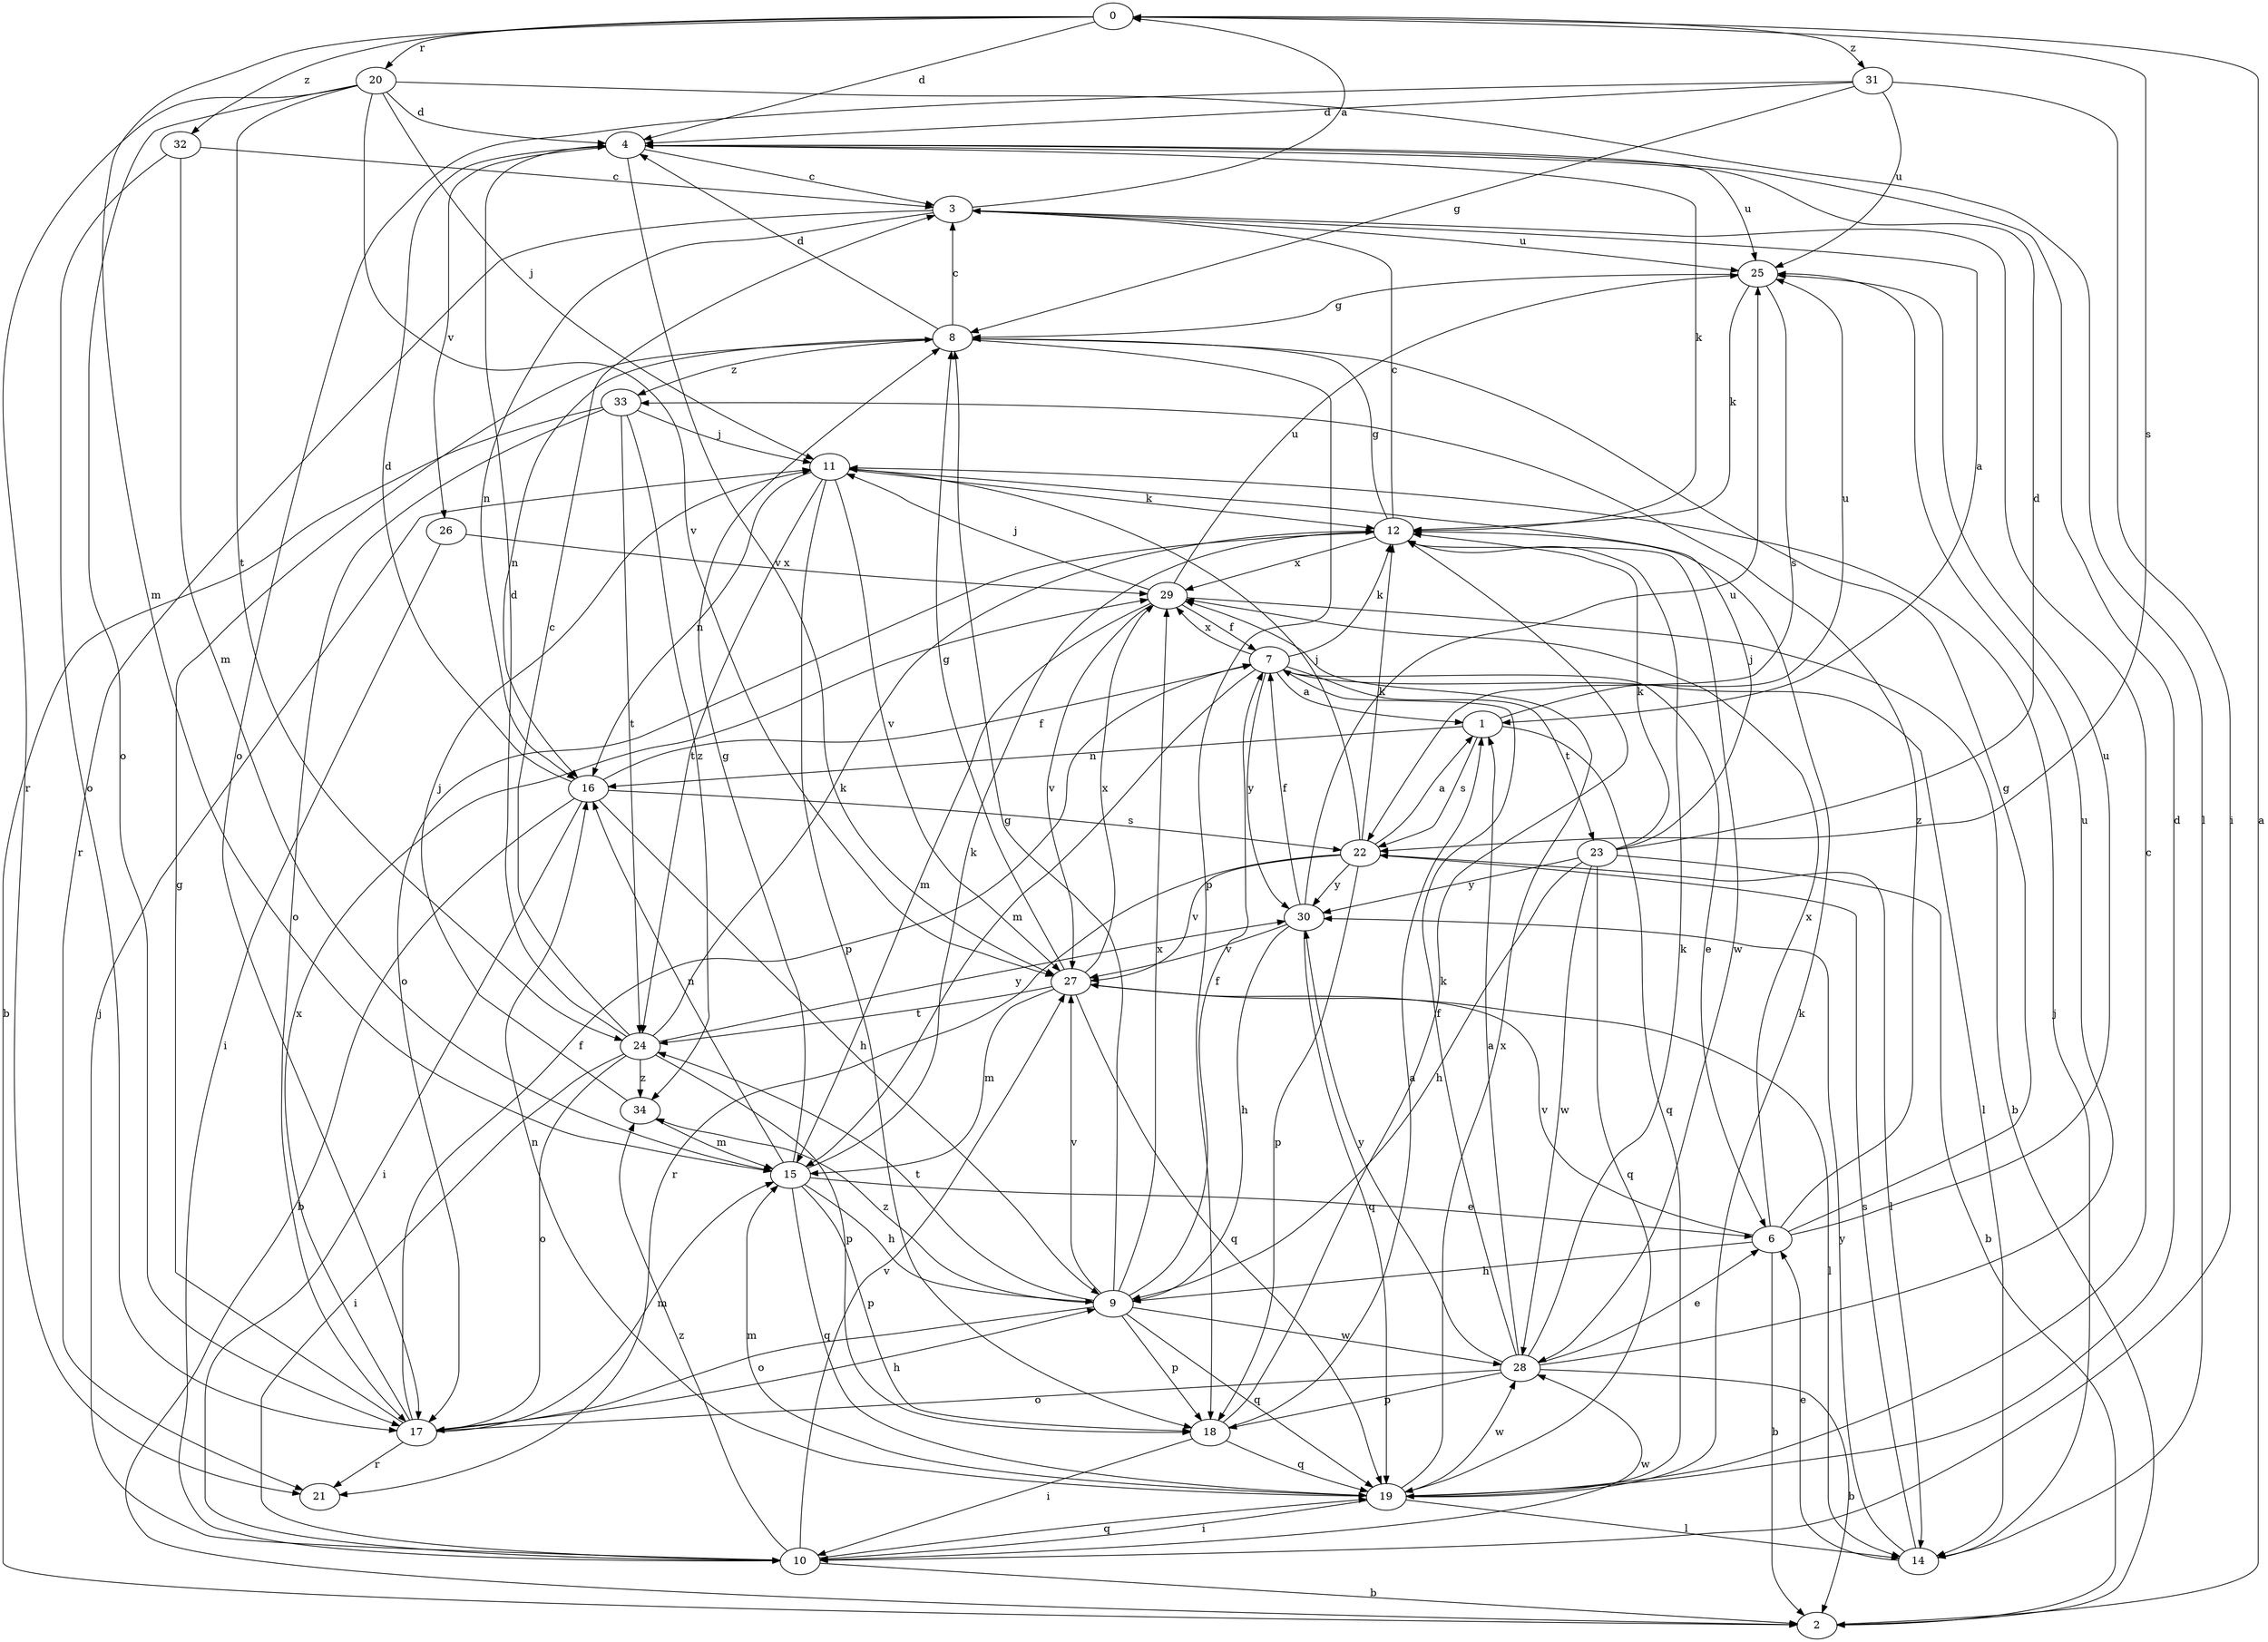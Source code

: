 strict digraph  {
0;
1;
2;
3;
4;
6;
7;
8;
9;
10;
11;
12;
14;
15;
16;
17;
18;
19;
20;
21;
22;
23;
24;
25;
26;
27;
28;
29;
30;
31;
32;
33;
34;
0 -> 4  [label=d];
0 -> 15  [label=m];
0 -> 20  [label=r];
0 -> 22  [label=s];
0 -> 31  [label=z];
0 -> 32  [label=z];
1 -> 16  [label=n];
1 -> 19  [label=q];
1 -> 22  [label=s];
1 -> 25  [label=u];
2 -> 0  [label=a];
3 -> 0  [label=a];
3 -> 1  [label=a];
3 -> 16  [label=n];
3 -> 21  [label=r];
3 -> 25  [label=u];
4 -> 3  [label=c];
4 -> 12  [label=k];
4 -> 25  [label=u];
4 -> 26  [label=v];
4 -> 27  [label=v];
6 -> 2  [label=b];
6 -> 8  [label=g];
6 -> 9  [label=h];
6 -> 25  [label=u];
6 -> 27  [label=v];
6 -> 29  [label=x];
6 -> 33  [label=z];
7 -> 1  [label=a];
7 -> 6  [label=e];
7 -> 12  [label=k];
7 -> 14  [label=l];
7 -> 15  [label=m];
7 -> 23  [label=t];
7 -> 29  [label=x];
7 -> 30  [label=y];
8 -> 3  [label=c];
8 -> 4  [label=d];
8 -> 16  [label=n];
8 -> 18  [label=p];
8 -> 33  [label=z];
9 -> 7  [label=f];
9 -> 8  [label=g];
9 -> 17  [label=o];
9 -> 18  [label=p];
9 -> 19  [label=q];
9 -> 24  [label=t];
9 -> 27  [label=v];
9 -> 28  [label=w];
9 -> 29  [label=x];
9 -> 34  [label=z];
10 -> 2  [label=b];
10 -> 11  [label=j];
10 -> 19  [label=q];
10 -> 27  [label=v];
10 -> 28  [label=w];
10 -> 34  [label=z];
11 -> 12  [label=k];
11 -> 16  [label=n];
11 -> 18  [label=p];
11 -> 24  [label=t];
11 -> 27  [label=v];
12 -> 3  [label=c];
12 -> 8  [label=g];
12 -> 17  [label=o];
12 -> 28  [label=w];
12 -> 29  [label=x];
14 -> 6  [label=e];
14 -> 11  [label=j];
14 -> 22  [label=s];
14 -> 30  [label=y];
15 -> 6  [label=e];
15 -> 8  [label=g];
15 -> 9  [label=h];
15 -> 12  [label=k];
15 -> 16  [label=n];
15 -> 18  [label=p];
15 -> 19  [label=q];
16 -> 2  [label=b];
16 -> 4  [label=d];
16 -> 7  [label=f];
16 -> 9  [label=h];
16 -> 10  [label=i];
16 -> 22  [label=s];
17 -> 7  [label=f];
17 -> 8  [label=g];
17 -> 9  [label=h];
17 -> 15  [label=m];
17 -> 21  [label=r];
17 -> 29  [label=x];
18 -> 1  [label=a];
18 -> 10  [label=i];
18 -> 12  [label=k];
18 -> 19  [label=q];
19 -> 3  [label=c];
19 -> 4  [label=d];
19 -> 10  [label=i];
19 -> 12  [label=k];
19 -> 14  [label=l];
19 -> 15  [label=m];
19 -> 16  [label=n];
19 -> 28  [label=w];
19 -> 29  [label=x];
20 -> 4  [label=d];
20 -> 11  [label=j];
20 -> 14  [label=l];
20 -> 17  [label=o];
20 -> 21  [label=r];
20 -> 24  [label=t];
20 -> 27  [label=v];
22 -> 1  [label=a];
22 -> 11  [label=j];
22 -> 12  [label=k];
22 -> 14  [label=l];
22 -> 18  [label=p];
22 -> 21  [label=r];
22 -> 27  [label=v];
22 -> 30  [label=y];
23 -> 2  [label=b];
23 -> 4  [label=d];
23 -> 9  [label=h];
23 -> 11  [label=j];
23 -> 12  [label=k];
23 -> 19  [label=q];
23 -> 28  [label=w];
23 -> 30  [label=y];
24 -> 3  [label=c];
24 -> 4  [label=d];
24 -> 10  [label=i];
24 -> 12  [label=k];
24 -> 17  [label=o];
24 -> 18  [label=p];
24 -> 30  [label=y];
24 -> 34  [label=z];
25 -> 8  [label=g];
25 -> 12  [label=k];
25 -> 22  [label=s];
26 -> 10  [label=i];
26 -> 29  [label=x];
27 -> 8  [label=g];
27 -> 14  [label=l];
27 -> 15  [label=m];
27 -> 19  [label=q];
27 -> 24  [label=t];
27 -> 29  [label=x];
28 -> 1  [label=a];
28 -> 2  [label=b];
28 -> 6  [label=e];
28 -> 7  [label=f];
28 -> 12  [label=k];
28 -> 17  [label=o];
28 -> 18  [label=p];
28 -> 25  [label=u];
28 -> 30  [label=y];
29 -> 2  [label=b];
29 -> 7  [label=f];
29 -> 11  [label=j];
29 -> 15  [label=m];
29 -> 25  [label=u];
29 -> 27  [label=v];
30 -> 7  [label=f];
30 -> 9  [label=h];
30 -> 19  [label=q];
30 -> 25  [label=u];
30 -> 27  [label=v];
31 -> 4  [label=d];
31 -> 8  [label=g];
31 -> 10  [label=i];
31 -> 17  [label=o];
31 -> 25  [label=u];
32 -> 3  [label=c];
32 -> 15  [label=m];
32 -> 17  [label=o];
33 -> 2  [label=b];
33 -> 11  [label=j];
33 -> 17  [label=o];
33 -> 24  [label=t];
33 -> 34  [label=z];
34 -> 11  [label=j];
34 -> 15  [label=m];
}
